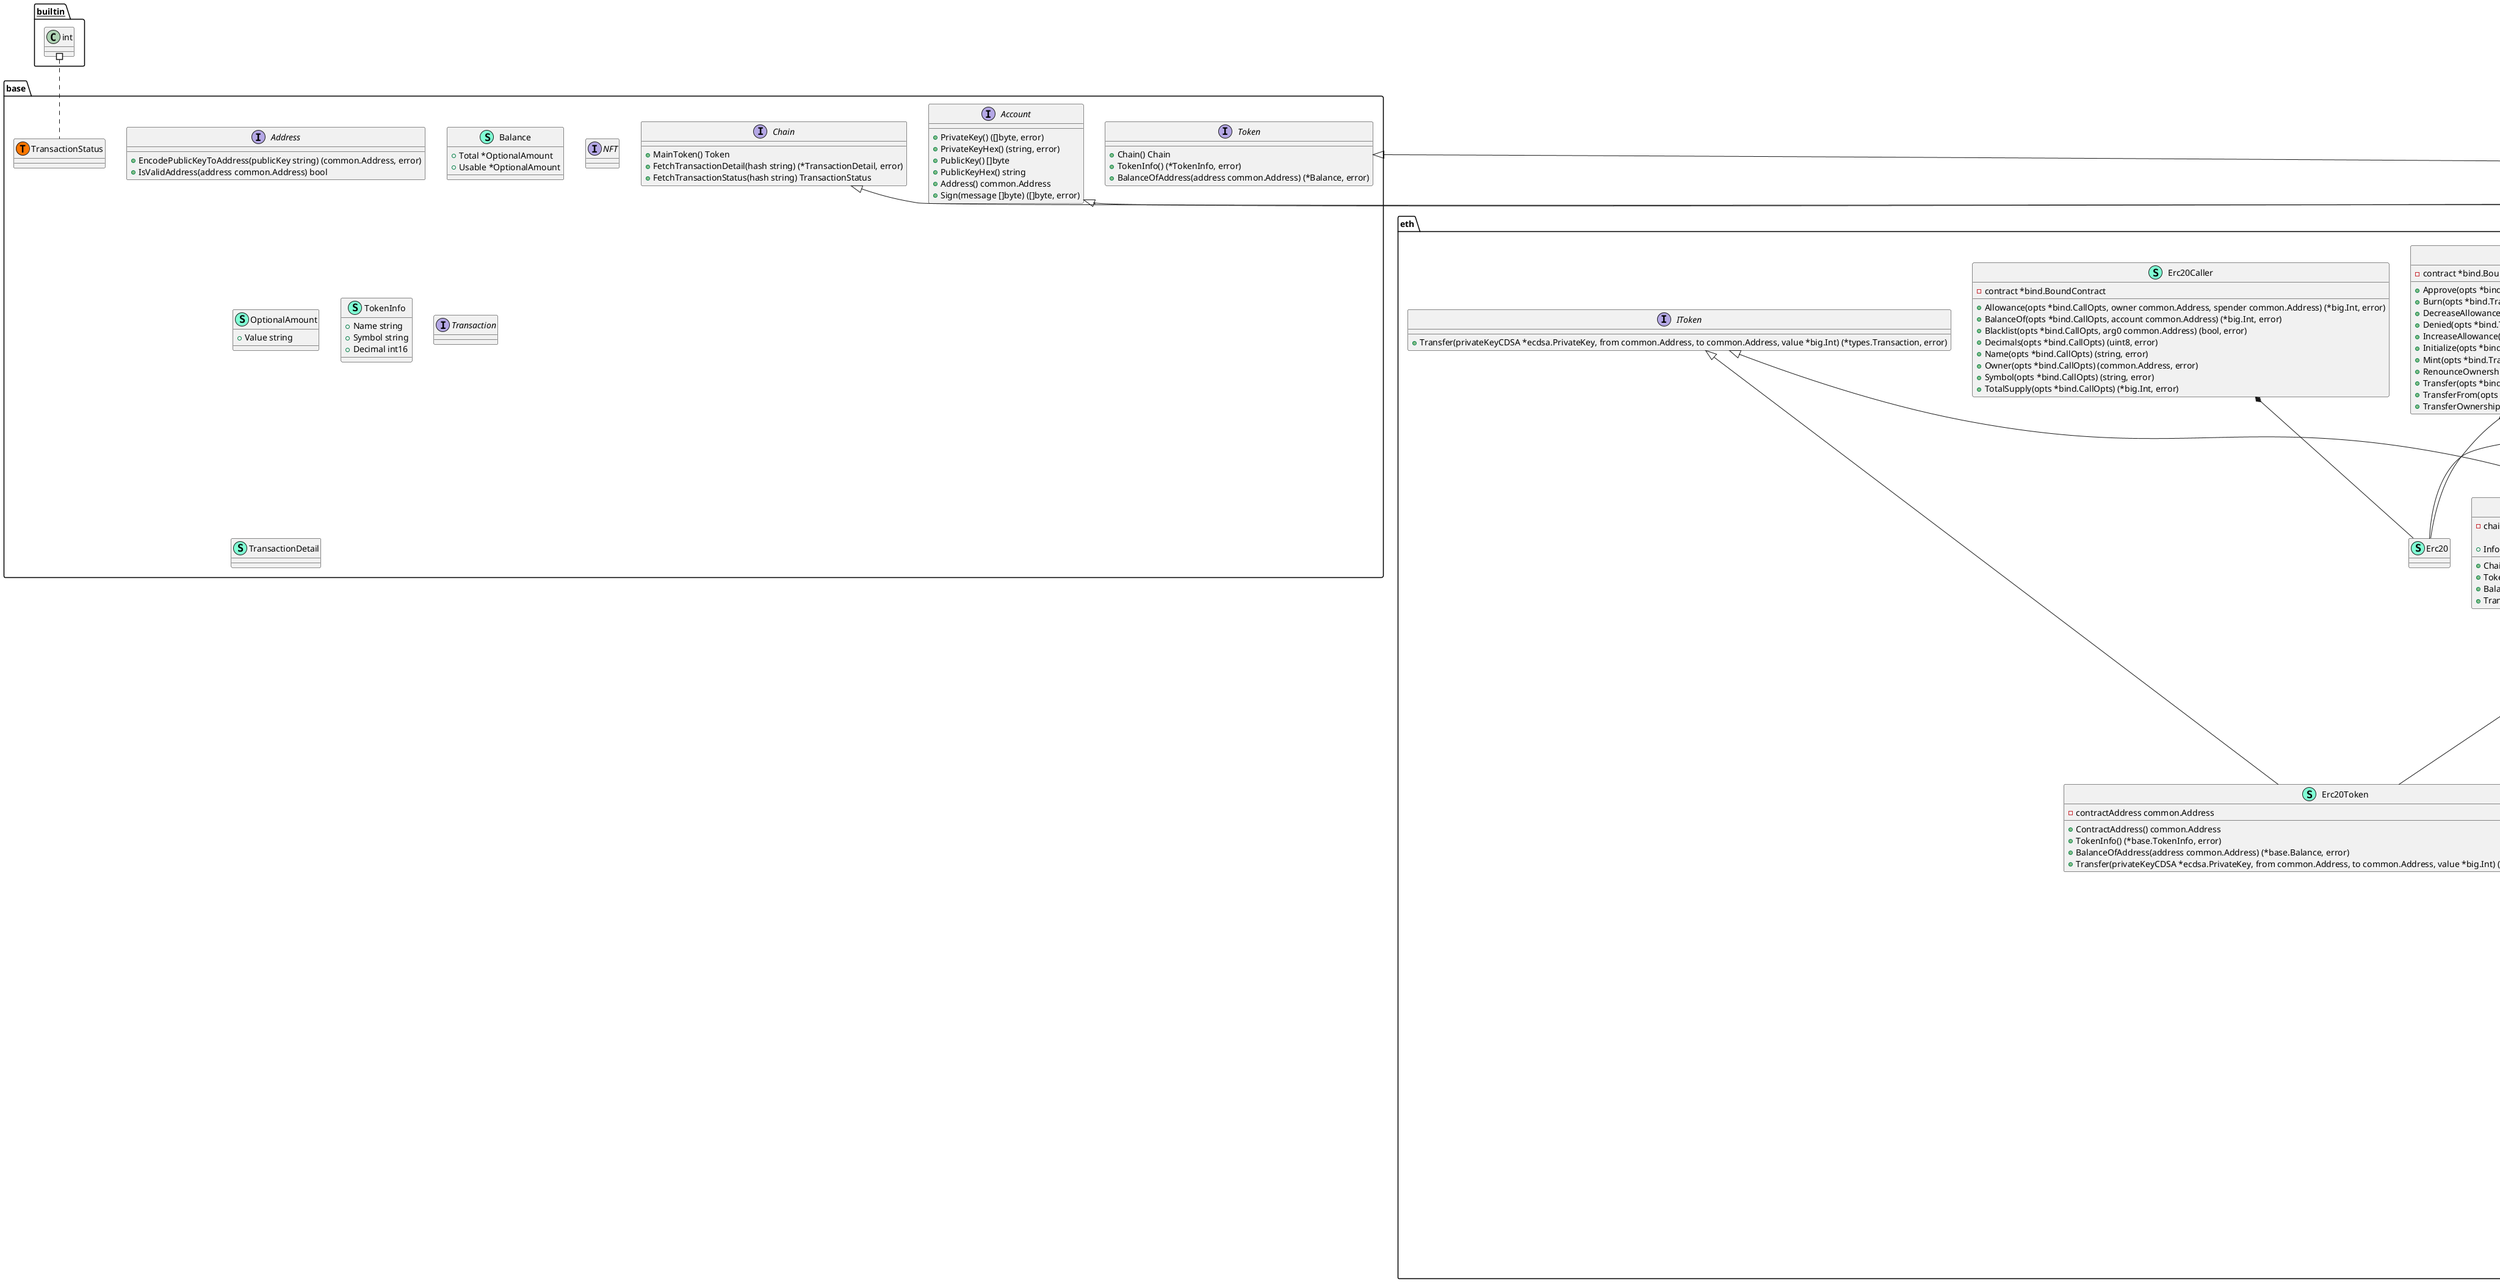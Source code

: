 @startuml
namespace base {
    interface Account  {
        + PrivateKey() ([]byte, error)
        + PrivateKeyHex() (string, error)
        + PublicKey() []byte
        + PublicKeyHex() string
        + Address() common.Address
        + Sign(message []byte) ([]byte, error)

    }
    interface Address  {
        + EncodePublicKeyToAddress(publicKey string) (common.Address, error)
        + IsValidAddress(address common.Address) bool

    }
    class Balance << (S,Aquamarine) >> {
        + Total *OptionalAmount
        + Usable *OptionalAmount

    }
    interface Chain  {
        + MainToken() Token
        + FetchTransactionDetail(hash string) (*TransactionDetail, error)
        + FetchTransactionStatus(hash string) TransactionStatus

    }
    interface NFT  {
    }
    class OptionalAmount << (S,Aquamarine) >> {
        + Value string

    }
    interface Token  {
        + Chain() Chain
        + TokenInfo() (*TokenInfo, error)
        + BalanceOfAddress(address common.Address) (*Balance, error)

    }
    class TokenInfo << (S,Aquamarine) >> {
        + Name string
        + Symbol string
        + Decimal int16

    }
    interface Transaction  {
    }
    class TransactionDetail << (S,Aquamarine) >> {
    }
    class base.TransactionStatus << (T, #FF7700) >>  {
    }
}


namespace eth {
    class Account << (S,Aquamarine) >> {
        - privateKeyECDSA *ecdsa.PrivateKey

        + PrivateKey() ([]byte, error)
        + PrivateKeyHex() (string, error)
        + PublicKey() []byte
        + PublicKeyHex() string
        + Address() common.Address
        + Sign(message []byte) ([]byte, error)

    }
    class Chain << (S,Aquamarine) >> {
        - client *Client
        - chainId *big.Int

        + ChainId() *big.Int
        + Client() (*Client, error)
        + CreateRemoteClient(rpcUrl string, timeout int64) (*Chain, error)
        + MainToken() base.Token
        + FetchTransactionDetail(hash string) (*base.TransactionDetail, error)
        + FetchTransactionStatus(hash string) base.TransactionStatus

    }
    class Client << (S,Aquamarine) >> {
        - rpcClient *ethclient.Client
        - rpcUrl string
        - timeout time.Duration
        - chainId *big.Int
        - client *rpc.Client

        + Client() *rpc.Client
        + RPCClient() *ethclient.Client
        + Timeout() time.Duration

    }
    class Erc20 << (S,Aquamarine) >> {
    }
    class Erc20Approval << (S,Aquamarine) >> {
        + Owner common.Address
        + Spender common.Address
        + Value *big.Int
        + Raw types.Log

    }
    class Erc20ApprovalIterator << (S,Aquamarine) >> {
        - contract *bind.BoundContract
        - event string
        - logs <font color=blue>chan</font> types.Log
        - sub go-ethereum.Subscription
        - done bool
        - fail error

        + Event *Erc20Approval

        + Next() bool
        + Error() error
        + Close() error

    }
    class Erc20Caller << (S,Aquamarine) >> {
        - contract *bind.BoundContract

        + Allowance(opts *bind.CallOpts, owner common.Address, spender common.Address) (*big.Int, error)
        + BalanceOf(opts *bind.CallOpts, account common.Address) (*big.Int, error)
        + Blacklist(opts *bind.CallOpts, arg0 common.Address) (bool, error)
        + Decimals(opts *bind.CallOpts) (uint8, error)
        + Name(opts *bind.CallOpts) (string, error)
        + Owner(opts *bind.CallOpts) (common.Address, error)
        + Symbol(opts *bind.CallOpts) (string, error)
        + TotalSupply(opts *bind.CallOpts) (*big.Int, error)

    }
    class Erc20CallerRaw << (S,Aquamarine) >> {
        + Contract *Erc20Caller

        + Call(opts *bind.CallOpts, result *[]<font color=blue>interface</font>{}, method string, params ...<font color=blue>interface</font>{}) error

    }
    class Erc20CallerSession << (S,Aquamarine) >> {
        + Contract *Erc20Caller
        + CallOpts bind.CallOpts

        + Allowance(owner common.Address, spender common.Address) (*big.Int, error)
        + BalanceOf(account common.Address) (*big.Int, error)
        + Blacklist(arg0 common.Address) (bool, error)
        + Decimals() (uint8, error)
        + Name() (string, error)
        + Owner() (common.Address, error)
        + Symbol() (string, error)
        + TotalSupply() (*big.Int, error)

    }
    class Erc20Contract << (S,Aquamarine) >> {
        - abi abi.ABI
        - contractAddress common.Address
        - backend bind.ContractBackend
        - contract *bind.BoundContract
        - opts *bind.CallOpts

        + TotalSupply() (*big.Int, error)
        + Name() (string, error)
        + Symbol() (string, error)
        + Decimals() (int, error)
        + BalanceOf(tokenOwner common.Address) (*big.Int, error)
        + Allowance(tokenOwner common.Address, spender common.Address) (*big.Int, error)
        + Transfer(opts *bind.TransactOpts, to common.Address, tokens *big.Int) (*types.Transaction, error)
        + Approve(opts *bind.TransactOpts, spender common.Address, tokens *big.Int) (*types.Transaction, error)
        + TransferFrom(opts *bind.TransactOpts, from common.Address, to common.Address, tokens *big.Int) (*types.Transaction, error)

    }
    class Erc20Filterer << (S,Aquamarine) >> {
        - contract *bind.BoundContract

        + FilterApproval(opts *bind.FilterOpts, owner []common.Address, spender []common.Address) (*Erc20ApprovalIterator, error)
        + WatchApproval(opts *bind.WatchOpts, sink <font color=blue>chan</font> *Erc20Approval, owner []common.Address, spender []common.Address) (event.Subscription, error)
        + ParseApproval(log types.Log) (*Erc20Approval, error)
        + FilterInitialized(opts *bind.FilterOpts) (*Erc20InitializedIterator, error)
        + WatchInitialized(opts *bind.WatchOpts, sink <font color=blue>chan</font> *Erc20Initialized) (event.Subscription, error)
        + ParseInitialized(log types.Log) (*Erc20Initialized, error)
        + FilterOwnershipTransferred(opts *bind.FilterOpts, previousOwner []common.Address, newOwner []common.Address) (*Erc20OwnershipTransferredIterator, error)
        + WatchOwnershipTransferred(opts *bind.WatchOpts, sink <font color=blue>chan</font> *Erc20OwnershipTransferred, previousOwner []common.Address, newOwner []common.Address) (event.Subscription, error)
        + ParseOwnershipTransferred(log types.Log) (*Erc20OwnershipTransferred, error)
        + FilterTransfer(opts *bind.FilterOpts, from []common.Address, to []common.Address) (*Erc20TransferIterator, error)
        + WatchTransfer(opts *bind.WatchOpts, sink <font color=blue>chan</font> *Erc20Transfer, from []common.Address, to []common.Address) (event.Subscription, error)
        + ParseTransfer(log types.Log) (*Erc20Transfer, error)

    }
    class Erc20Initialized << (S,Aquamarine) >> {
        + Version uint8
        + Raw types.Log

    }
    class Erc20InitializedIterator << (S,Aquamarine) >> {
        - contract *bind.BoundContract
        - event string
        - logs <font color=blue>chan</font> types.Log
        - sub go-ethereum.Subscription
        - done bool
        - fail error

        + Event *Erc20Initialized

        + Next() bool
        + Error() error
        + Close() error

    }
    class Erc20OwnershipTransferred << (S,Aquamarine) >> {
        + PreviousOwner common.Address
        + NewOwner common.Address
        + Raw types.Log

    }
    class Erc20OwnershipTransferredIterator << (S,Aquamarine) >> {
        - contract *bind.BoundContract
        - event string
        - logs <font color=blue>chan</font> types.Log
        - sub go-ethereum.Subscription
        - done bool
        - fail error

        + Event *Erc20OwnershipTransferred

        + Next() bool
        + Error() error
        + Close() error

    }
    class Erc20Raw << (S,Aquamarine) >> {
        + Contract *Erc20

        + Call(opts *bind.CallOpts, result *[]<font color=blue>interface</font>{}, method string, params ...<font color=blue>interface</font>{}) error
        + Transfer(opts *bind.TransactOpts) (*types.Transaction, error)
        + Transact(opts *bind.TransactOpts, method string, params ...<font color=blue>interface</font>{}) (*types.Transaction, error)

    }
    class Erc20Session << (S,Aquamarine) >> {
        + Contract *Erc20
        + CallOpts bind.CallOpts
        + TransactOpts bind.TransactOpts

        + Allowance(owner common.Address, spender common.Address) (*big.Int, error)
        + BalanceOf(account common.Address) (*big.Int, error)
        + Blacklist(arg0 common.Address) (bool, error)
        + Decimals() (uint8, error)
        + Name() (string, error)
        + Owner() (common.Address, error)
        + Symbol() (string, error)
        + TotalSupply() (*big.Int, error)
        + Approve(spender common.Address, amount *big.Int) (*types.Transaction, error)
        + Burn(account common.Address, amount *big.Int) (*types.Transaction, error)
        + DecreaseAllowance(spender common.Address, subtractedValue *big.Int) (*types.Transaction, error)
        + Denied(account common.Address, enabled bool) (*types.Transaction, error)
        + IncreaseAllowance(spender common.Address, addedValue *big.Int) (*types.Transaction, error)
        + Initialize() (*types.Transaction, error)
        + Mint(to common.Address, amount *big.Int) (*types.Transaction, error)
        + RenounceOwnership() (*types.Transaction, error)
        + Transfer(to common.Address, amount *big.Int) (*types.Transaction, error)
        + TransferFrom(from common.Address, to common.Address, amount *big.Int) (*types.Transaction, error)
        + TransferOwnership(newOwner common.Address) (*types.Transaction, error)

    }
    class Erc20Token << (S,Aquamarine) >> {
        - contractAddress common.Address

        + ContractAddress() common.Address
        + TokenInfo() (*base.TokenInfo, error)
        + BalanceOfAddress(address common.Address) (*base.Balance, error)
        + Transfer(privateKeyCDSA *ecdsa.PrivateKey, from common.Address, to common.Address, value *big.Int) (*types.Transaction, error)

    }
    class Erc20Transactor << (S,Aquamarine) >> {
        - contract *bind.BoundContract

        + Approve(opts *bind.TransactOpts, spender common.Address, amount *big.Int) (*types.Transaction, error)
        + Burn(opts *bind.TransactOpts, account common.Address, amount *big.Int) (*types.Transaction, error)
        + DecreaseAllowance(opts *bind.TransactOpts, spender common.Address, subtractedValue *big.Int) (*types.Transaction, error)
        + Denied(opts *bind.TransactOpts, account common.Address, enabled bool) (*types.Transaction, error)
        + IncreaseAllowance(opts *bind.TransactOpts, spender common.Address, addedValue *big.Int) (*types.Transaction, error)
        + Initialize(opts *bind.TransactOpts) (*types.Transaction, error)
        + Mint(opts *bind.TransactOpts, to common.Address, amount *big.Int) (*types.Transaction, error)
        + RenounceOwnership(opts *bind.TransactOpts) (*types.Transaction, error)
        + Transfer(opts *bind.TransactOpts, to common.Address, amount *big.Int) (*types.Transaction, error)
        + TransferFrom(opts *bind.TransactOpts, from common.Address, to common.Address, amount *big.Int) (*types.Transaction, error)
        + TransferOwnership(opts *bind.TransactOpts, newOwner common.Address) (*types.Transaction, error)

    }
    class Erc20TransactorRaw << (S,Aquamarine) >> {
        + Contract *Erc20Transactor

        + Transfer(opts *bind.TransactOpts) (*types.Transaction, error)
        + Transact(opts *bind.TransactOpts, method string, params ...<font color=blue>interface</font>{}) (*types.Transaction, error)

    }
    class Erc20TransactorSession << (S,Aquamarine) >> {
        + Contract *Erc20Transactor
        + TransactOpts bind.TransactOpts

        + Approve(spender common.Address, amount *big.Int) (*types.Transaction, error)
        + Burn(account common.Address, amount *big.Int) (*types.Transaction, error)
        + DecreaseAllowance(spender common.Address, subtractedValue *big.Int) (*types.Transaction, error)
        + Denied(account common.Address, enabled bool) (*types.Transaction, error)
        + IncreaseAllowance(spender common.Address, addedValue *big.Int) (*types.Transaction, error)
        + Initialize() (*types.Transaction, error)
        + Mint(to common.Address, amount *big.Int) (*types.Transaction, error)
        + RenounceOwnership() (*types.Transaction, error)
        + Transfer(to common.Address, amount *big.Int) (*types.Transaction, error)
        + TransferFrom(from common.Address, to common.Address, amount *big.Int) (*types.Transaction, error)
        + TransferOwnership(newOwner common.Address) (*types.Transaction, error)

    }
    class Erc20Transfer << (S,Aquamarine) >> {
        + From common.Address
        + To common.Address
        + Value *big.Int
        + Raw types.Log

    }
    class Erc20TransferIterator << (S,Aquamarine) >> {
        - contract *bind.BoundContract
        - event string
        - logs <font color=blue>chan</font> types.Log
        - sub go-ethereum.Subscription
        - done bool
        - fail error

        + Event *Erc20Transfer

        + Next() bool
        + Error() error
        + Close() error

    }
    interface IToken  {
        + Transfer(privateKeyCDSA *ecdsa.PrivateKey, from common.Address, to common.Address, value *big.Int) (*types.Transaction, error)

    }
    class Token << (S,Aquamarine) >> {
        - chain *Chain

        + Info *base.TokenInfo

        + Chain() base.Chain
        + TokenInfo() (*base.TokenInfo, error)
        + BalanceOfAddress(address common.Address) (*base.Balance, error)
        + Transfer(privateKeyCDSA *ecdsa.PrivateKey, from common.Address, to common.Address, value *big.Int) (*types.Transaction, error)

    }
    class Transaction << (S,Aquamarine) >> {
        - chain *Chain
        - ctx context.Context

        + From common.Address
        + To common.Address
        + Data []byte
        + Value *big.Int
        + GasPrice *big.Int
        + GasFeeCap *big.Int
        + GasTipCap *big.Int
        + BaseFee *big.Int
        + Nonce *big.Int
        + GasLimit uint64

        - ensureGasPrice() error
        - getNonce(address common.Address) (*big.Int, error)

        + BuildTransfer() (*types.Transaction, error)
        + ToTransactOpts(privateKeyCDSA *ecdsa.PrivateKey) *bind.TransactOpts
        + SignTx(privateKeyCDSA *ecdsa.PrivateKey, transaction *types.Transaction) (*types.Transaction, error)
        + SendTransaction(transaction *types.Transaction) error

    }
}
"eth.Erc20Caller" *-- "eth.Erc20"
"eth.Erc20Filterer" *-- "eth.Erc20"
"eth.Erc20Transactor" *-- "eth.Erc20"
"eth.Token" *-- "eth.Erc20Token"

"base.Account" <|-- "eth.Account"
"base.Chain" <|-- "eth.Chain"
"eth.IToken" <|-- "eth.Erc20Token"
"base.Token" <|-- "eth.Token"
"eth.IToken" <|-- "eth.Token"

"__builtin__.int" #.. "base.TransactionStatus"
@enduml

